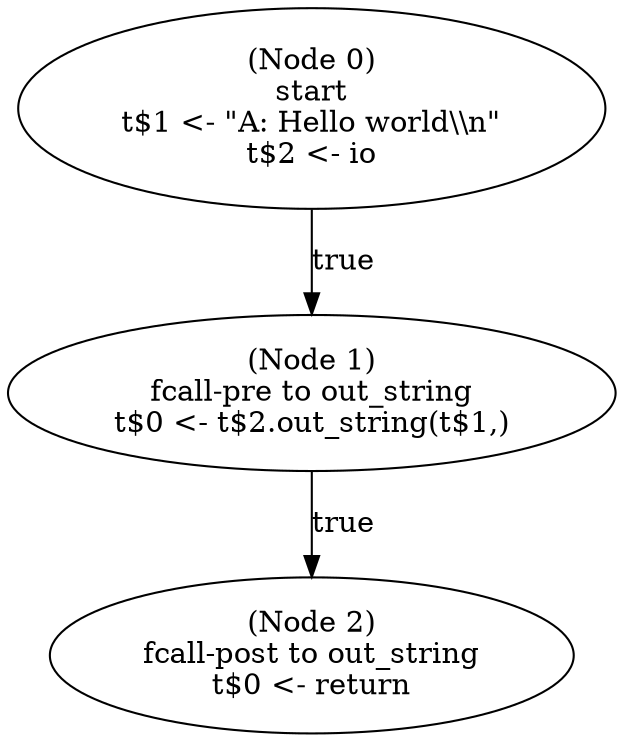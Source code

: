 digraph out_a_pre {
  n0 [label="(Node 0)\nstart\nt$1 <- \"A: Hello world\\\\n\"\nt$2 <- io\n"];
 n0 -> n1 [label="true"];
  n1 [label="(Node 1)\nfcall-pre to out_string\nt$0 <- t$2.out_string(t$1,)\n"];
 n1 -> n2 [label="true"];
  n2 [label="(Node 2)\nfcall-post to out_string\nt$0 <- return\n"];
}
